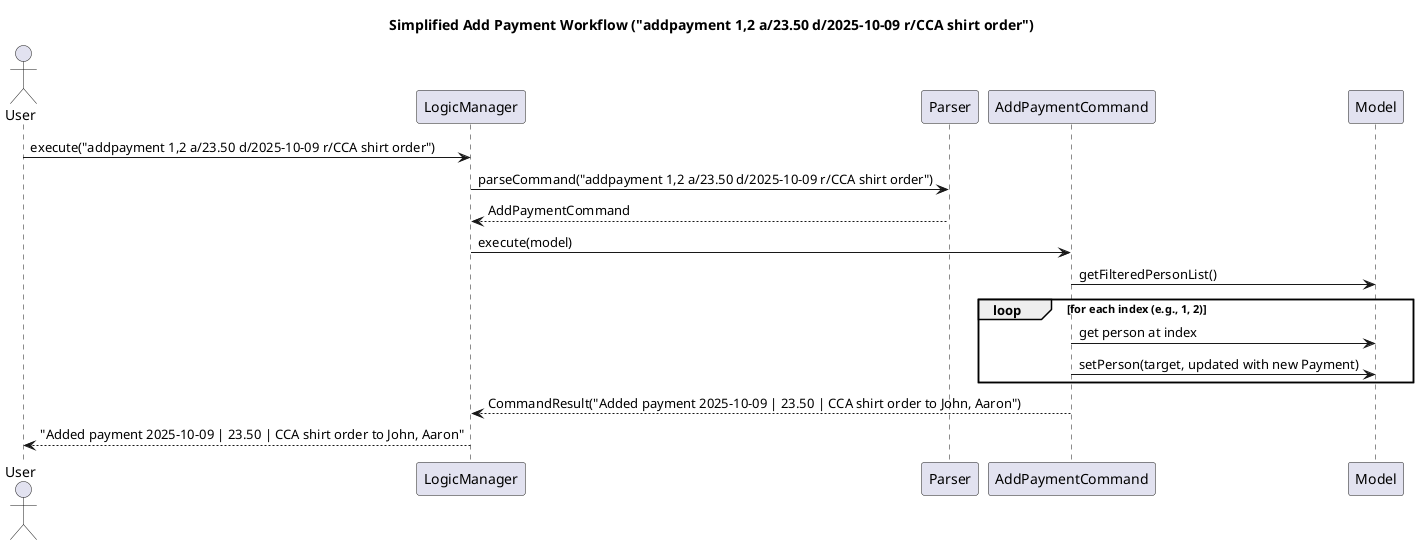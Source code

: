 @startuml
title Simplified Add Payment Workflow ("addpayment 1,2 a/23.50 d/2025-10-09 r/CCA shirt order")

actor User
participant LogicManager
participant Parser
participant AddPaymentCommand
participant Model

User -> LogicManager : execute("addpayment 1,2 a/23.50 d/2025-10-09 r/CCA shirt order")
LogicManager -> Parser : parseCommand("addpayment 1,2 a/23.50 d/2025-10-09 r/CCA shirt order")
Parser --> LogicManager : AddPaymentCommand

LogicManager -> AddPaymentCommand : execute(model)
AddPaymentCommand -> Model : getFilteredPersonList()
loop for each index (e.g., 1, 2)
    AddPaymentCommand -> Model : get person at index
    AddPaymentCommand -> Model : setPerson(target, updated with new Payment)
end
AddPaymentCommand --> LogicManager : CommandResult("Added payment 2025-10-09 | 23.50 | CCA shirt order to John, Aaron")
LogicManager --> User : "Added payment 2025-10-09 | 23.50 | CCA shirt order to John, Aaron"

@enduml
